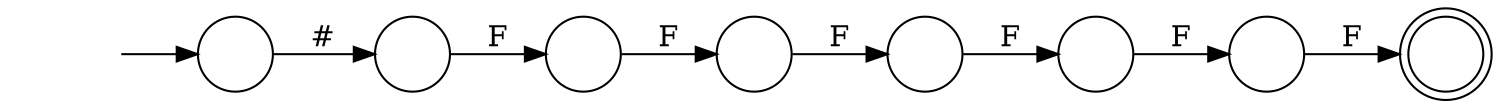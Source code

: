 digraph Automaton {
  rankdir = LR;
  0 [shape=circle,label=""];
  initial [shape=plaintext,label=""];
  initial -> 0
  0 -> 4 [label="#"]
  1 [shape=circle,label=""];
  1 -> 5 [label="F"]
  2 [shape=circle,label=""];
  2 -> 1 [label="F"]
  3 [shape=circle,label=""];
  3 -> 7 [label="F"]
  4 [shape=circle,label=""];
  4 -> 3 [label="F"]
  5 [shape=doublecircle,label=""];
  6 [shape=circle,label=""];
  6 -> 2 [label="F"]
  7 [shape=circle,label=""];
  7 -> 6 [label="F"]
}
